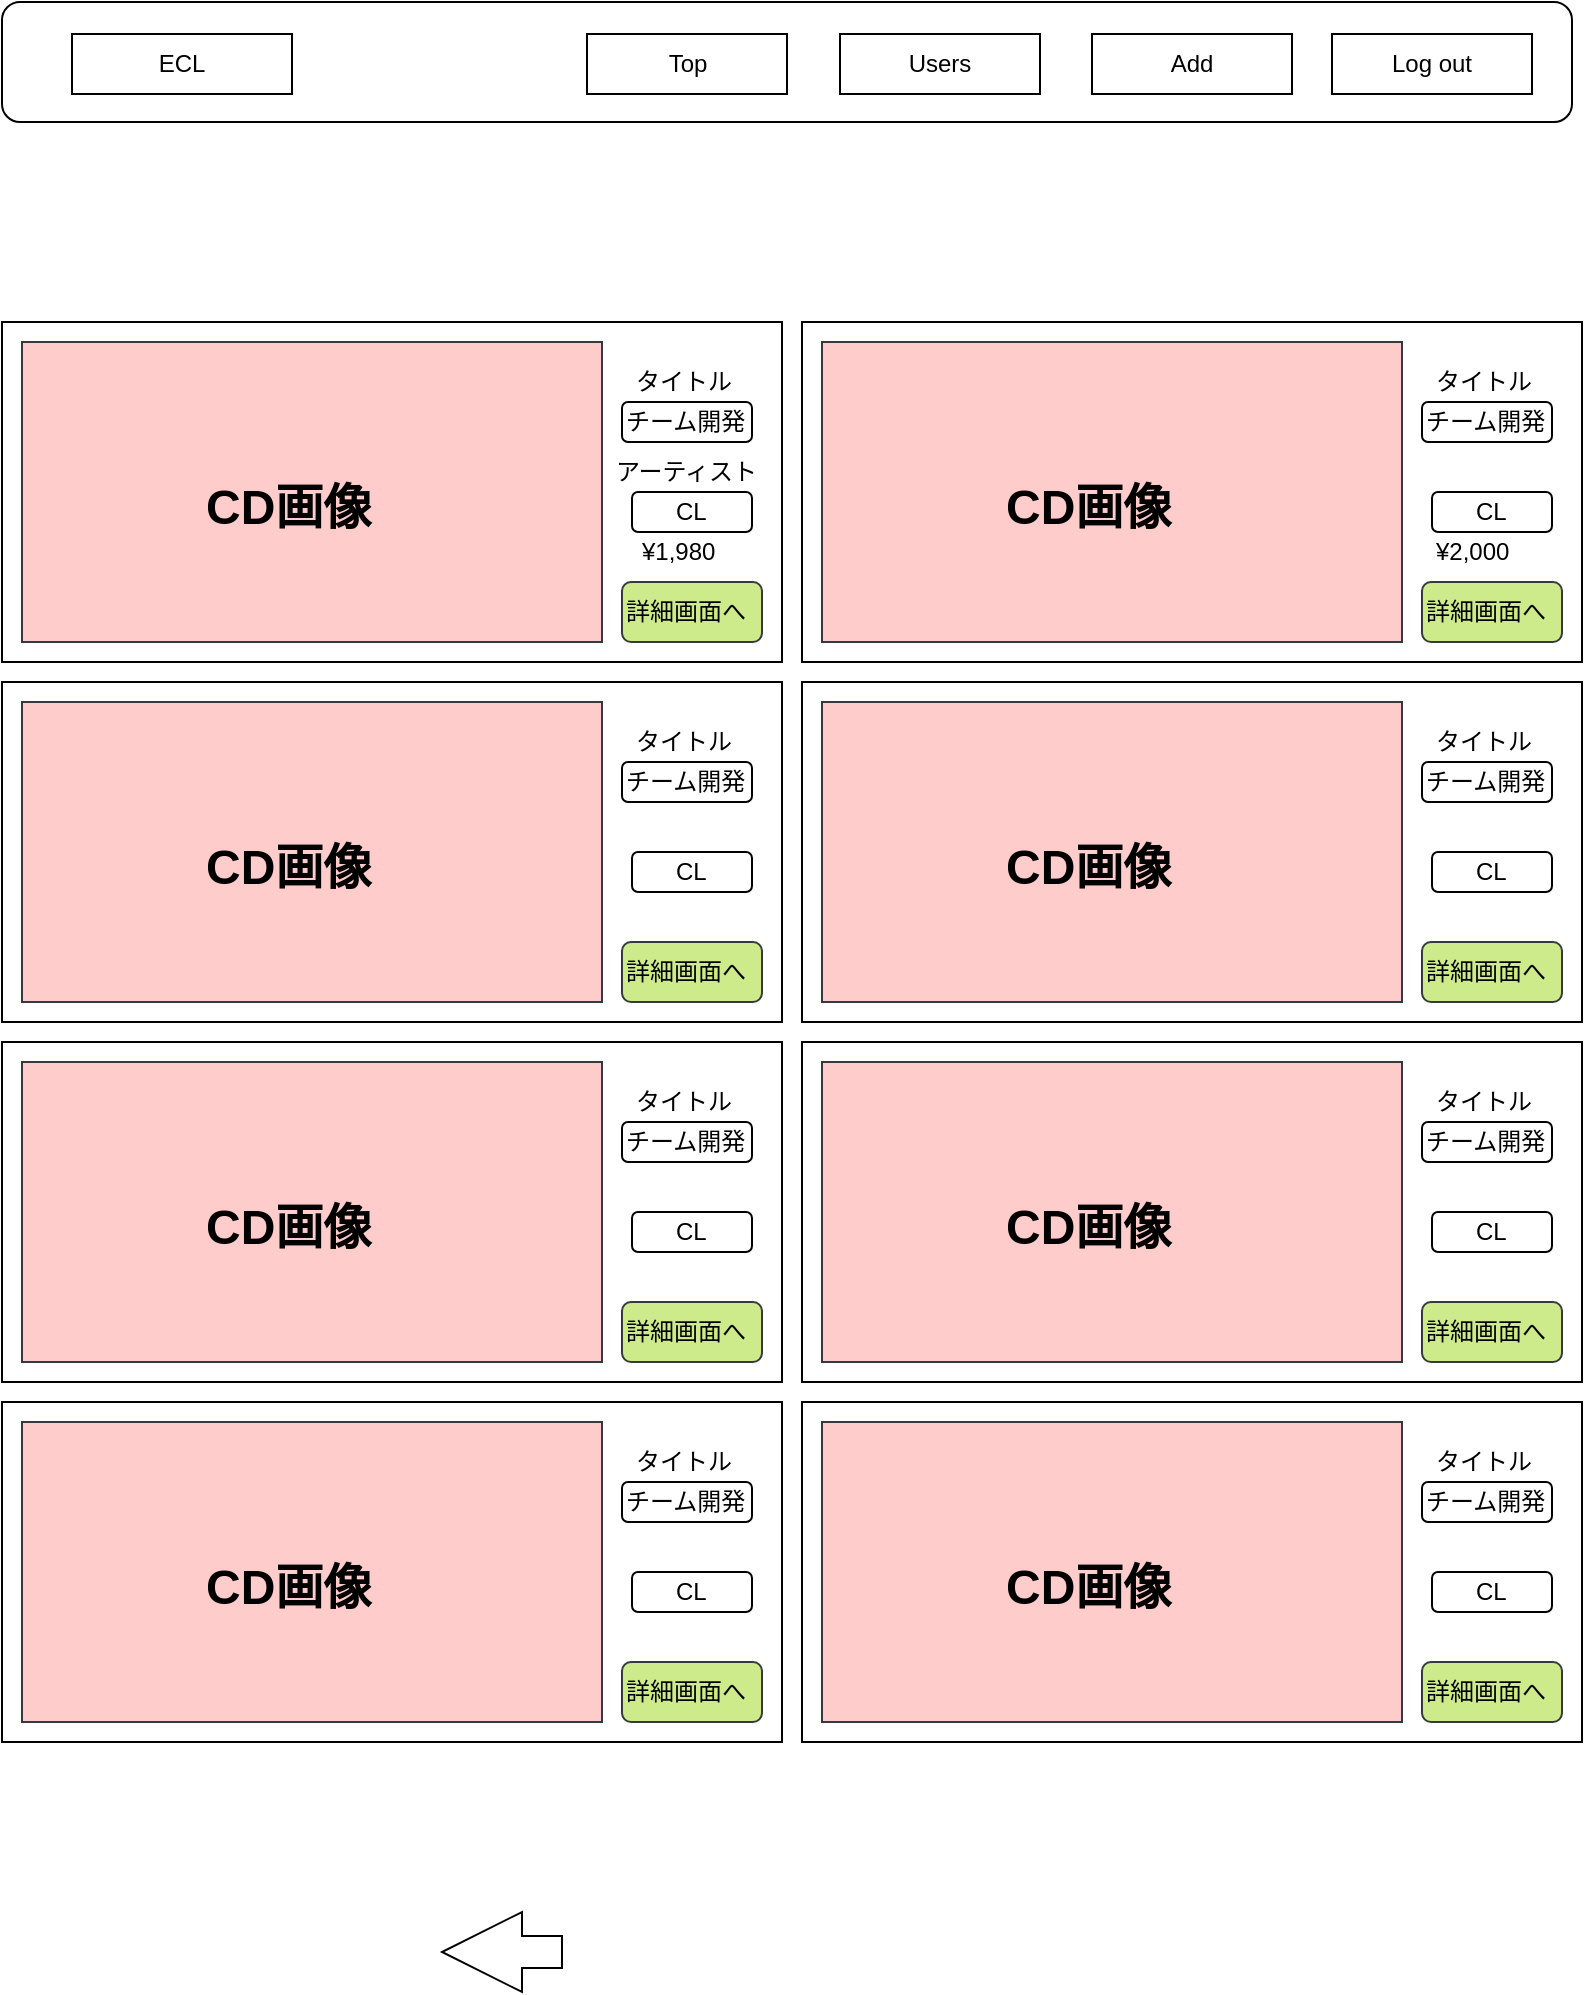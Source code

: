 <mxfile version="10.8.8" type="github"><diagram id="PPx-m0vNghP_mfg8f-Wl" name="Page-1"><mxGraphModel dx="1398" dy="775" grid="1" gridSize="10" guides="1" tooltips="1" connect="1" arrows="1" fold="1" page="1" pageScale="1" pageWidth="1169" pageHeight="1654" math="0" shadow="0"><root><mxCell id="0"/><mxCell id="1" parent="0"/><mxCell id="JDdj_WCOVAHmtkz_DxpK-1" value="" style="rounded=0;whiteSpace=wrap;html=1;strokeWidth=1;fillColor=none;gradientColor=none;align=left;" parent="1" vertex="1"><mxGeometry x="110" y="225" width="390" height="170" as="geometry"/></mxCell><mxCell id="JDdj_WCOVAHmtkz_DxpK-2" value="" style="rounded=0;whiteSpace=wrap;html=1;strokeWidth=1;fillColor=#ffcccc;align=left;strokeColor=#36393d;" parent="1" vertex="1"><mxGeometry x="120" y="235" width="290" height="150" as="geometry"/></mxCell><mxCell id="JDdj_WCOVAHmtkz_DxpK-3" value="&lt;h1&gt;CD画像&lt;/h1&gt;" style="text;html=1;resizable=0;points=[];autosize=1;align=left;verticalAlign=top;spacingTop=-4;" parent="1" vertex="1"><mxGeometry x="210" y="285" width="100" height="50" as="geometry"/></mxCell><mxCell id="JDdj_WCOVAHmtkz_DxpK-4" value="詳細画面へ" style="rounded=1;whiteSpace=wrap;html=1;strokeWidth=1;fillColor=#cdeb8b;align=left;strokeColor=#36393d;" parent="1" vertex="1"><mxGeometry x="420" y="355" width="70" height="30" as="geometry"/></mxCell><mxCell id="JDdj_WCOVAHmtkz_DxpK-5" value="タイトル" style="text;html=1;resizable=0;points=[];autosize=1;align=left;verticalAlign=top;spacingTop=-4;" parent="1" vertex="1"><mxGeometry x="425" y="245" width="60" height="20" as="geometry"/></mxCell><mxCell id="JDdj_WCOVAHmtkz_DxpK-6" value="チーム開発" style="text;html=1;resizable=0;points=[];autosize=1;align=left;verticalAlign=top;spacingTop=-4;" parent="1" vertex="1"><mxGeometry x="420" y="265" width="80" height="20" as="geometry"/></mxCell><mxCell id="JDdj_WCOVAHmtkz_DxpK-7" value="" style="rounded=1;whiteSpace=wrap;html=1;strokeWidth=1;fillColor=none;gradientColor=none;align=left;" parent="1" vertex="1"><mxGeometry x="425" y="310" width="60" height="20" as="geometry"/></mxCell><mxCell id="JDdj_WCOVAHmtkz_DxpK-8" value="" style="rounded=1;whiteSpace=wrap;html=1;strokeWidth=1;fillColor=none;gradientColor=none;align=left;" parent="1" vertex="1"><mxGeometry x="420" y="265" width="65" height="20" as="geometry"/></mxCell><mxCell id="JDdj_WCOVAHmtkz_DxpK-9" value="アーティスト" style="text;html=1;resizable=0;points=[];autosize=1;align=left;verticalAlign=top;spacingTop=-4;" parent="1" vertex="1"><mxGeometry x="415" y="290" width="90" height="20" as="geometry"/></mxCell><mxCell id="JDdj_WCOVAHmtkz_DxpK-10" value="CL" style="text;html=1;resizable=0;points=[];autosize=1;align=left;verticalAlign=top;spacingTop=-4;" parent="1" vertex="1"><mxGeometry x="445" y="310" width="30" height="20" as="geometry"/></mxCell><mxCell id="JDdj_WCOVAHmtkz_DxpK-11" value="" style="rounded=0;whiteSpace=wrap;html=1;strokeWidth=1;fillColor=none;gradientColor=none;align=left;" parent="1" vertex="1"><mxGeometry x="510" y="405" width="390" height="170" as="geometry"/></mxCell><mxCell id="JDdj_WCOVAHmtkz_DxpK-12" value="" style="rounded=0;whiteSpace=wrap;html=1;strokeWidth=1;fillColor=#ffcccc;align=left;strokeColor=#36393d;" parent="1" vertex="1"><mxGeometry x="520" y="415" width="290" height="150" as="geometry"/></mxCell><mxCell id="JDdj_WCOVAHmtkz_DxpK-13" value="&lt;h1&gt;CD画像&lt;/h1&gt;" style="text;html=1;resizable=0;points=[];autosize=1;align=left;verticalAlign=top;spacingTop=-4;" parent="1" vertex="1"><mxGeometry x="610" y="465" width="100" height="50" as="geometry"/></mxCell><mxCell id="JDdj_WCOVAHmtkz_DxpK-14" value="詳細画面へ" style="rounded=1;whiteSpace=wrap;html=1;strokeWidth=1;fillColor=#cdeb8b;align=left;strokeColor=#36393d;" parent="1" vertex="1"><mxGeometry x="820" y="535" width="70" height="30" as="geometry"/></mxCell><mxCell id="JDdj_WCOVAHmtkz_DxpK-15" value="タイトル" style="text;html=1;resizable=0;points=[];autosize=1;align=left;verticalAlign=top;spacingTop=-4;" parent="1" vertex="1"><mxGeometry x="825" y="425" width="60" height="20" as="geometry"/></mxCell><mxCell id="JDdj_WCOVAHmtkz_DxpK-16" value="チーム開発" style="text;html=1;resizable=0;points=[];autosize=1;align=left;verticalAlign=top;spacingTop=-4;" parent="1" vertex="1"><mxGeometry x="820" y="445" width="80" height="20" as="geometry"/></mxCell><mxCell id="JDdj_WCOVAHmtkz_DxpK-17" value="" style="rounded=1;whiteSpace=wrap;html=1;strokeWidth=1;fillColor=none;gradientColor=none;align=left;" parent="1" vertex="1"><mxGeometry x="825" y="490" width="60" height="20" as="geometry"/></mxCell><mxCell id="JDdj_WCOVAHmtkz_DxpK-18" value="" style="rounded=1;whiteSpace=wrap;html=1;strokeWidth=1;fillColor=none;gradientColor=none;align=left;" parent="1" vertex="1"><mxGeometry x="820" y="445" width="65" height="20" as="geometry"/></mxCell><mxCell id="JDdj_WCOVAHmtkz_DxpK-19" value="CL" style="text;html=1;resizable=0;points=[];autosize=1;align=left;verticalAlign=top;spacingTop=-4;" parent="1" vertex="1"><mxGeometry x="845" y="490" width="30" height="20" as="geometry"/></mxCell><mxCell id="JDdj_WCOVAHmtkz_DxpK-20" value="" style="rounded=0;whiteSpace=wrap;html=1;strokeWidth=1;fillColor=none;gradientColor=none;align=left;" parent="1" vertex="1"><mxGeometry x="510" y="225" width="390" height="170" as="geometry"/></mxCell><mxCell id="JDdj_WCOVAHmtkz_DxpK-21" value="" style="rounded=0;whiteSpace=wrap;html=1;strokeWidth=1;fillColor=#ffcccc;align=left;strokeColor=#36393d;" parent="1" vertex="1"><mxGeometry x="520" y="235" width="290" height="150" as="geometry"/></mxCell><mxCell id="JDdj_WCOVAHmtkz_DxpK-22" value="&lt;h1&gt;CD画像&lt;/h1&gt;" style="text;html=1;resizable=0;points=[];autosize=1;align=left;verticalAlign=top;spacingTop=-4;" parent="1" vertex="1"><mxGeometry x="610" y="285" width="100" height="50" as="geometry"/></mxCell><mxCell id="JDdj_WCOVAHmtkz_DxpK-23" value="詳細画面へ" style="rounded=1;whiteSpace=wrap;html=1;strokeWidth=1;fillColor=#cdeb8b;align=left;strokeColor=#36393d;" parent="1" vertex="1"><mxGeometry x="820" y="355" width="70" height="30" as="geometry"/></mxCell><mxCell id="JDdj_WCOVAHmtkz_DxpK-24" value="タイトル" style="text;html=1;resizable=0;points=[];autosize=1;align=left;verticalAlign=top;spacingTop=-4;" parent="1" vertex="1"><mxGeometry x="825" y="245" width="60" height="20" as="geometry"/></mxCell><mxCell id="JDdj_WCOVAHmtkz_DxpK-25" value="チーム開発" style="text;html=1;resizable=0;points=[];autosize=1;align=left;verticalAlign=top;spacingTop=-4;" parent="1" vertex="1"><mxGeometry x="820" y="265" width="80" height="20" as="geometry"/></mxCell><mxCell id="JDdj_WCOVAHmtkz_DxpK-26" value="" style="rounded=1;whiteSpace=wrap;html=1;strokeWidth=1;fillColor=none;gradientColor=none;align=left;" parent="1" vertex="1"><mxGeometry x="825" y="310" width="60" height="20" as="geometry"/></mxCell><mxCell id="JDdj_WCOVAHmtkz_DxpK-27" value="" style="rounded=1;whiteSpace=wrap;html=1;strokeWidth=1;fillColor=none;gradientColor=none;align=left;" parent="1" vertex="1"><mxGeometry x="820" y="265" width="65" height="20" as="geometry"/></mxCell><mxCell id="JDdj_WCOVAHmtkz_DxpK-28" value="CL" style="text;html=1;resizable=0;points=[];autosize=1;align=left;verticalAlign=top;spacingTop=-4;" parent="1" vertex="1"><mxGeometry x="845" y="310" width="30" height="20" as="geometry"/></mxCell><mxCell id="JDdj_WCOVAHmtkz_DxpK-29" value="" style="rounded=0;whiteSpace=wrap;html=1;strokeWidth=1;fillColor=none;gradientColor=none;align=left;" parent="1" vertex="1"><mxGeometry x="110" y="405" width="390" height="170" as="geometry"/></mxCell><mxCell id="JDdj_WCOVAHmtkz_DxpK-30" value="" style="rounded=0;whiteSpace=wrap;html=1;strokeWidth=1;fillColor=#ffcccc;align=left;strokeColor=#36393d;" parent="1" vertex="1"><mxGeometry x="120" y="415" width="290" height="150" as="geometry"/></mxCell><mxCell id="JDdj_WCOVAHmtkz_DxpK-31" value="&lt;h1&gt;CD画像&lt;/h1&gt;" style="text;html=1;resizable=0;points=[];autosize=1;align=left;verticalAlign=top;spacingTop=-4;" parent="1" vertex="1"><mxGeometry x="210" y="465" width="100" height="50" as="geometry"/></mxCell><mxCell id="JDdj_WCOVAHmtkz_DxpK-32" value="詳細画面へ" style="rounded=1;whiteSpace=wrap;html=1;strokeWidth=1;fillColor=#cdeb8b;align=left;strokeColor=#36393d;" parent="1" vertex="1"><mxGeometry x="420" y="535" width="70" height="30" as="geometry"/></mxCell><mxCell id="JDdj_WCOVAHmtkz_DxpK-33" value="タイトル" style="text;html=1;resizable=0;points=[];autosize=1;align=left;verticalAlign=top;spacingTop=-4;" parent="1" vertex="1"><mxGeometry x="425" y="425" width="60" height="20" as="geometry"/></mxCell><mxCell id="JDdj_WCOVAHmtkz_DxpK-34" value="チーム開発" style="text;html=1;resizable=0;points=[];autosize=1;align=left;verticalAlign=top;spacingTop=-4;" parent="1" vertex="1"><mxGeometry x="420" y="445" width="80" height="20" as="geometry"/></mxCell><mxCell id="JDdj_WCOVAHmtkz_DxpK-35" value="" style="rounded=1;whiteSpace=wrap;html=1;strokeWidth=1;fillColor=none;gradientColor=none;align=left;" parent="1" vertex="1"><mxGeometry x="425" y="490" width="60" height="20" as="geometry"/></mxCell><mxCell id="JDdj_WCOVAHmtkz_DxpK-36" value="" style="rounded=1;whiteSpace=wrap;html=1;strokeWidth=1;fillColor=none;gradientColor=none;align=left;" parent="1" vertex="1"><mxGeometry x="420" y="445" width="65" height="20" as="geometry"/></mxCell><mxCell id="JDdj_WCOVAHmtkz_DxpK-37" value="CL" style="text;html=1;resizable=0;points=[];autosize=1;align=left;verticalAlign=top;spacingTop=-4;" parent="1" vertex="1"><mxGeometry x="445" y="490" width="30" height="20" as="geometry"/></mxCell><mxCell id="JDdj_WCOVAHmtkz_DxpK-38" value="" style="rounded=0;whiteSpace=wrap;html=1;strokeWidth=1;fillColor=none;gradientColor=none;align=left;" parent="1" vertex="1"><mxGeometry x="110" y="585" width="390" height="170" as="geometry"/></mxCell><mxCell id="JDdj_WCOVAHmtkz_DxpK-39" value="" style="rounded=0;whiteSpace=wrap;html=1;strokeWidth=1;fillColor=#ffcccc;align=left;strokeColor=#36393d;" parent="1" vertex="1"><mxGeometry x="120" y="595" width="290" height="150" as="geometry"/></mxCell><mxCell id="JDdj_WCOVAHmtkz_DxpK-40" value="&lt;h1&gt;CD画像&lt;/h1&gt;" style="text;html=1;resizable=0;points=[];autosize=1;align=left;verticalAlign=top;spacingTop=-4;" parent="1" vertex="1"><mxGeometry x="210" y="645" width="100" height="50" as="geometry"/></mxCell><mxCell id="JDdj_WCOVAHmtkz_DxpK-41" value="詳細画面へ" style="rounded=1;whiteSpace=wrap;html=1;strokeWidth=1;fillColor=#cdeb8b;align=left;strokeColor=#36393d;" parent="1" vertex="1"><mxGeometry x="420" y="715" width="70" height="30" as="geometry"/></mxCell><mxCell id="JDdj_WCOVAHmtkz_DxpK-42" value="タイトル" style="text;html=1;resizable=0;points=[];autosize=1;align=left;verticalAlign=top;spacingTop=-4;" parent="1" vertex="1"><mxGeometry x="425" y="605" width="60" height="20" as="geometry"/></mxCell><mxCell id="JDdj_WCOVAHmtkz_DxpK-43" value="チーム開発" style="text;html=1;resizable=0;points=[];autosize=1;align=left;verticalAlign=top;spacingTop=-4;" parent="1" vertex="1"><mxGeometry x="420" y="625" width="80" height="20" as="geometry"/></mxCell><mxCell id="JDdj_WCOVAHmtkz_DxpK-44" value="" style="rounded=1;whiteSpace=wrap;html=1;strokeWidth=1;fillColor=none;gradientColor=none;align=left;" parent="1" vertex="1"><mxGeometry x="425" y="670" width="60" height="20" as="geometry"/></mxCell><mxCell id="JDdj_WCOVAHmtkz_DxpK-45" value="" style="rounded=1;whiteSpace=wrap;html=1;strokeWidth=1;fillColor=none;gradientColor=none;align=left;" parent="1" vertex="1"><mxGeometry x="420" y="625" width="65" height="20" as="geometry"/></mxCell><mxCell id="JDdj_WCOVAHmtkz_DxpK-46" value="CL" style="text;html=1;resizable=0;points=[];autosize=1;align=left;verticalAlign=top;spacingTop=-4;" parent="1" vertex="1"><mxGeometry x="445" y="670" width="30" height="20" as="geometry"/></mxCell><mxCell id="JDdj_WCOVAHmtkz_DxpK-47" value="" style="rounded=0;whiteSpace=wrap;html=1;strokeWidth=1;fillColor=none;gradientColor=none;align=left;" parent="1" vertex="1"><mxGeometry x="510" y="585" width="390" height="170" as="geometry"/></mxCell><mxCell id="JDdj_WCOVAHmtkz_DxpK-48" value="" style="rounded=0;whiteSpace=wrap;html=1;strokeWidth=1;fillColor=#ffcccc;align=left;strokeColor=#36393d;" parent="1" vertex="1"><mxGeometry x="520" y="595" width="290" height="150" as="geometry"/></mxCell><mxCell id="JDdj_WCOVAHmtkz_DxpK-49" value="&lt;h1&gt;CD画像&lt;/h1&gt;" style="text;html=1;resizable=0;points=[];autosize=1;align=left;verticalAlign=top;spacingTop=-4;" parent="1" vertex="1"><mxGeometry x="610" y="645" width="100" height="50" as="geometry"/></mxCell><mxCell id="JDdj_WCOVAHmtkz_DxpK-50" value="詳細画面へ" style="rounded=1;whiteSpace=wrap;html=1;strokeWidth=1;fillColor=#cdeb8b;align=left;strokeColor=#36393d;" parent="1" vertex="1"><mxGeometry x="820" y="715" width="70" height="30" as="geometry"/></mxCell><mxCell id="JDdj_WCOVAHmtkz_DxpK-51" value="タイトル" style="text;html=1;resizable=0;points=[];autosize=1;align=left;verticalAlign=top;spacingTop=-4;" parent="1" vertex="1"><mxGeometry x="825" y="605" width="60" height="20" as="geometry"/></mxCell><mxCell id="JDdj_WCOVAHmtkz_DxpK-52" value="チーム開発" style="text;html=1;resizable=0;points=[];autosize=1;align=left;verticalAlign=top;spacingTop=-4;" parent="1" vertex="1"><mxGeometry x="820" y="625" width="80" height="20" as="geometry"/></mxCell><mxCell id="JDdj_WCOVAHmtkz_DxpK-53" value="" style="rounded=1;whiteSpace=wrap;html=1;strokeWidth=1;fillColor=none;gradientColor=none;align=left;" parent="1" vertex="1"><mxGeometry x="825" y="670" width="60" height="20" as="geometry"/></mxCell><mxCell id="JDdj_WCOVAHmtkz_DxpK-54" value="" style="rounded=1;whiteSpace=wrap;html=1;strokeWidth=1;fillColor=none;gradientColor=none;align=left;" parent="1" vertex="1"><mxGeometry x="820" y="625" width="65" height="20" as="geometry"/></mxCell><mxCell id="JDdj_WCOVAHmtkz_DxpK-55" value="CL" style="text;html=1;resizable=0;points=[];autosize=1;align=left;verticalAlign=top;spacingTop=-4;" parent="1" vertex="1"><mxGeometry x="845" y="670" width="30" height="20" as="geometry"/></mxCell><mxCell id="JDdj_WCOVAHmtkz_DxpK-56" value="¥1,980" style="text;html=1;resizable=0;points=[];autosize=1;align=left;verticalAlign=top;spacingTop=-4;" parent="1" vertex="1"><mxGeometry x="427.5" y="330" width="50" height="20" as="geometry"/></mxCell><mxCell id="JDdj_WCOVAHmtkz_DxpK-57" value="¥2,000" style="text;html=1;resizable=0;points=[];autosize=1;align=left;verticalAlign=top;spacingTop=-4;" parent="1" vertex="1"><mxGeometry x="825" y="330" width="50" height="20" as="geometry"/></mxCell><mxCell id="JDdj_WCOVAHmtkz_DxpK-58" value="" style="rounded=0;whiteSpace=wrap;html=1;strokeWidth=1;fillColor=none;gradientColor=none;align=left;" parent="1" vertex="1"><mxGeometry x="110" y="765" width="390" height="170" as="geometry"/></mxCell><mxCell id="JDdj_WCOVAHmtkz_DxpK-59" value="" style="rounded=0;whiteSpace=wrap;html=1;strokeWidth=1;fillColor=#ffcccc;align=left;strokeColor=#36393d;" parent="1" vertex="1"><mxGeometry x="120" y="775" width="290" height="150" as="geometry"/></mxCell><mxCell id="JDdj_WCOVAHmtkz_DxpK-60" value="&lt;h1&gt;CD画像&lt;/h1&gt;" style="text;html=1;resizable=0;points=[];autosize=1;align=left;verticalAlign=top;spacingTop=-4;" parent="1" vertex="1"><mxGeometry x="210" y="825" width="100" height="50" as="geometry"/></mxCell><mxCell id="JDdj_WCOVAHmtkz_DxpK-61" value="詳細画面へ" style="rounded=1;whiteSpace=wrap;html=1;strokeWidth=1;fillColor=#cdeb8b;align=left;strokeColor=#36393d;" parent="1" vertex="1"><mxGeometry x="420" y="895" width="70" height="30" as="geometry"/></mxCell><mxCell id="JDdj_WCOVAHmtkz_DxpK-62" value="タイトル" style="text;html=1;resizable=0;points=[];autosize=1;align=left;verticalAlign=top;spacingTop=-4;" parent="1" vertex="1"><mxGeometry x="425" y="785" width="60" height="20" as="geometry"/></mxCell><mxCell id="JDdj_WCOVAHmtkz_DxpK-63" value="チーム開発" style="text;html=1;resizable=0;points=[];autosize=1;align=left;verticalAlign=top;spacingTop=-4;" parent="1" vertex="1"><mxGeometry x="420" y="805" width="80" height="20" as="geometry"/></mxCell><mxCell id="JDdj_WCOVAHmtkz_DxpK-64" value="" style="rounded=1;whiteSpace=wrap;html=1;strokeWidth=1;fillColor=none;gradientColor=none;align=left;" parent="1" vertex="1"><mxGeometry x="425" y="850" width="60" height="20" as="geometry"/></mxCell><mxCell id="JDdj_WCOVAHmtkz_DxpK-65" value="" style="rounded=1;whiteSpace=wrap;html=1;strokeWidth=1;fillColor=none;gradientColor=none;align=left;" parent="1" vertex="1"><mxGeometry x="420" y="805" width="65" height="20" as="geometry"/></mxCell><mxCell id="JDdj_WCOVAHmtkz_DxpK-66" value="CL" style="text;html=1;resizable=0;points=[];autosize=1;align=left;verticalAlign=top;spacingTop=-4;" parent="1" vertex="1"><mxGeometry x="445" y="850" width="30" height="20" as="geometry"/></mxCell><mxCell id="JDdj_WCOVAHmtkz_DxpK-67" value="" style="rounded=0;whiteSpace=wrap;html=1;strokeWidth=1;fillColor=none;gradientColor=none;align=left;" parent="1" vertex="1"><mxGeometry x="510" y="765" width="390" height="170" as="geometry"/></mxCell><mxCell id="JDdj_WCOVAHmtkz_DxpK-68" value="" style="rounded=0;whiteSpace=wrap;html=1;strokeWidth=1;fillColor=#ffcccc;align=left;strokeColor=#36393d;" parent="1" vertex="1"><mxGeometry x="520" y="775" width="290" height="150" as="geometry"/></mxCell><mxCell id="JDdj_WCOVAHmtkz_DxpK-69" value="&lt;h1&gt;CD画像&lt;/h1&gt;" style="text;html=1;resizable=0;points=[];autosize=1;align=left;verticalAlign=top;spacingTop=-4;" parent="1" vertex="1"><mxGeometry x="610" y="825" width="100" height="50" as="geometry"/></mxCell><mxCell id="JDdj_WCOVAHmtkz_DxpK-70" value="詳細画面へ" style="rounded=1;whiteSpace=wrap;html=1;strokeWidth=1;fillColor=#cdeb8b;align=left;strokeColor=#36393d;" parent="1" vertex="1"><mxGeometry x="820" y="895" width="70" height="30" as="geometry"/></mxCell><mxCell id="JDdj_WCOVAHmtkz_DxpK-71" value="タイトル" style="text;html=1;resizable=0;points=[];autosize=1;align=left;verticalAlign=top;spacingTop=-4;" parent="1" vertex="1"><mxGeometry x="825" y="785" width="60" height="20" as="geometry"/></mxCell><mxCell id="JDdj_WCOVAHmtkz_DxpK-72" value="チーム開発" style="text;html=1;resizable=0;points=[];autosize=1;align=left;verticalAlign=top;spacingTop=-4;" parent="1" vertex="1"><mxGeometry x="820" y="805" width="80" height="20" as="geometry"/></mxCell><mxCell id="JDdj_WCOVAHmtkz_DxpK-73" value="" style="rounded=1;whiteSpace=wrap;html=1;strokeWidth=1;fillColor=none;gradientColor=none;align=left;" parent="1" vertex="1"><mxGeometry x="825" y="850" width="60" height="20" as="geometry"/></mxCell><mxCell id="JDdj_WCOVAHmtkz_DxpK-74" value="" style="rounded=1;whiteSpace=wrap;html=1;strokeWidth=1;fillColor=none;gradientColor=none;align=left;" parent="1" vertex="1"><mxGeometry x="820" y="805" width="65" height="20" as="geometry"/></mxCell><mxCell id="JDdj_WCOVAHmtkz_DxpK-75" value="CL" style="text;html=1;resizable=0;points=[];autosize=1;align=left;verticalAlign=top;spacingTop=-4;" parent="1" vertex="1"><mxGeometry x="845" y="850" width="30" height="20" as="geometry"/></mxCell><mxCell id="WBFJrvrkHH7tBe0tPQ74-3" value="" style="rounded=1;whiteSpace=wrap;html=1;" parent="1" vertex="1"><mxGeometry x="110" y="65" width="785" height="60" as="geometry"/></mxCell><mxCell id="WBFJrvrkHH7tBe0tPQ74-4" value="ECL" style="rounded=0;whiteSpace=wrap;html=1;" parent="1" vertex="1"><mxGeometry x="145" y="81" width="110" height="30" as="geometry"/></mxCell><mxCell id="WBFJrvrkHH7tBe0tPQ74-5" value="Top" style="rounded=0;whiteSpace=wrap;html=1;" parent="1" vertex="1"><mxGeometry x="402.5" y="81" width="100" height="30" as="geometry"/></mxCell><mxCell id="WBFJrvrkHH7tBe0tPQ74-6" value="Add" style="rounded=0;whiteSpace=wrap;html=1;" parent="1" vertex="1"><mxGeometry x="655" y="81" width="100" height="30" as="geometry"/></mxCell><mxCell id="WBFJrvrkHH7tBe0tPQ74-7" value="Log out" style="rounded=0;whiteSpace=wrap;html=1;" parent="1" vertex="1"><mxGeometry x="775" y="81" width="100" height="30" as="geometry"/></mxCell><mxCell id="WBFJrvrkHH7tBe0tPQ74-8" value="Users" style="rounded=0;whiteSpace=wrap;html=1;" parent="1" vertex="1"><mxGeometry x="529" y="81" width="100" height="30" as="geometry"/></mxCell><mxCell id="Ws_CmPhY7J00WJRo1I9L-1" value="" style="html=1;shadow=0;dashed=0;align=center;verticalAlign=middle;shape=mxgraph.arrows2.arrow;dy=0.6;dx=40;notch=0;rotation=180;" vertex="1" parent="1"><mxGeometry x="330" y="1020" width="60" height="40" as="geometry"/></mxCell></root></mxGraphModel></diagram></mxfile>